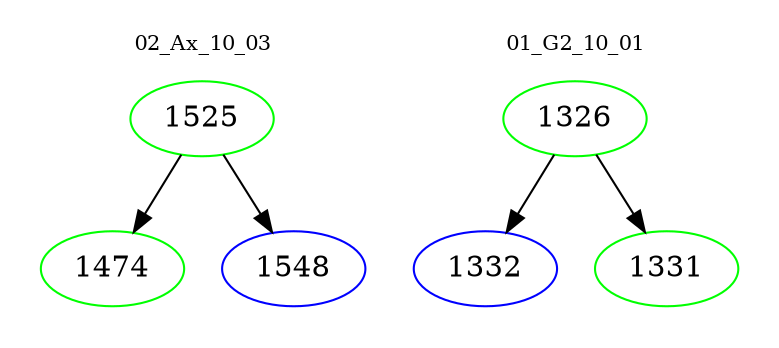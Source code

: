 digraph{
subgraph cluster_0 {
color = white
label = "02_Ax_10_03";
fontsize=10;
T0_1525 [label="1525", color="green"]
T0_1525 -> T0_1474 [color="black"]
T0_1474 [label="1474", color="green"]
T0_1525 -> T0_1548 [color="black"]
T0_1548 [label="1548", color="blue"]
}
subgraph cluster_1 {
color = white
label = "01_G2_10_01";
fontsize=10;
T1_1326 [label="1326", color="green"]
T1_1326 -> T1_1332 [color="black"]
T1_1332 [label="1332", color="blue"]
T1_1326 -> T1_1331 [color="black"]
T1_1331 [label="1331", color="green"]
}
}
